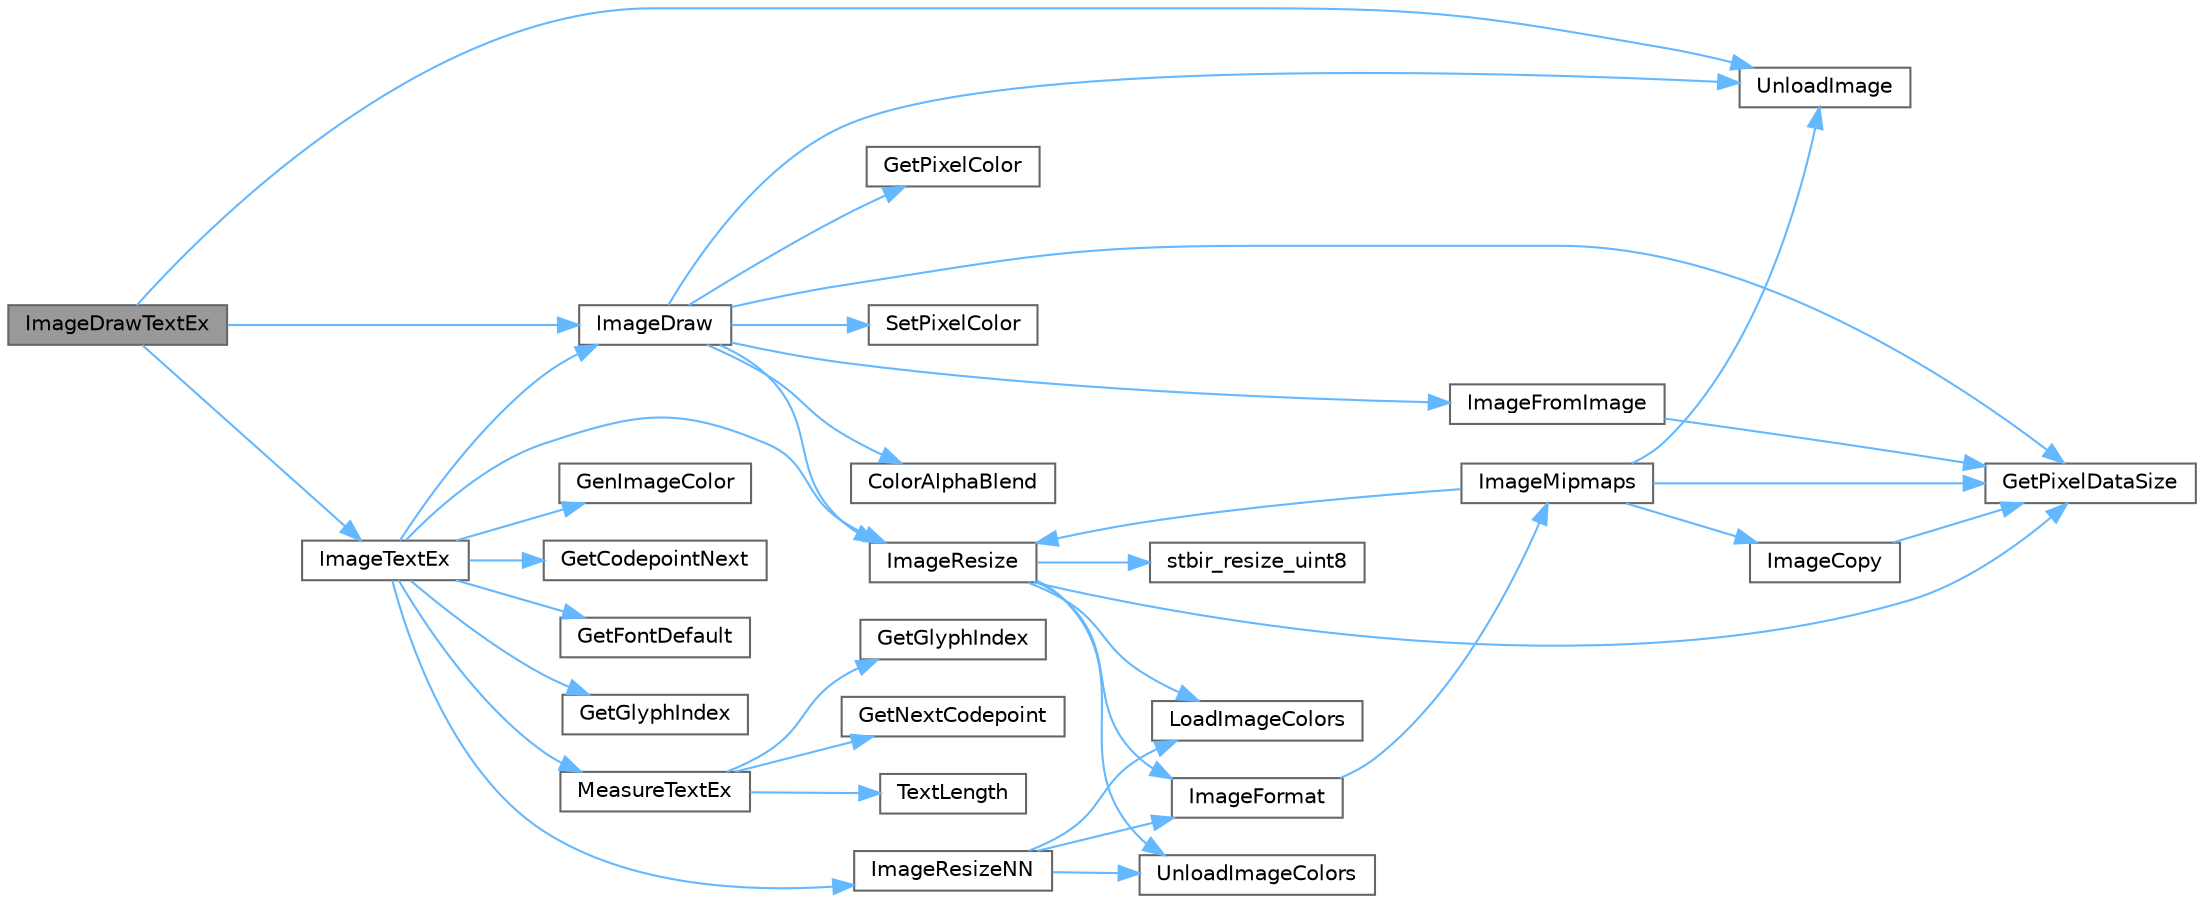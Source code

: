 digraph "ImageDrawTextEx"
{
 // LATEX_PDF_SIZE
  bgcolor="transparent";
  edge [fontname=Helvetica,fontsize=10,labelfontname=Helvetica,labelfontsize=10];
  node [fontname=Helvetica,fontsize=10,shape=box,height=0.2,width=0.4];
  rankdir="LR";
  Node1 [id="Node000001",label="ImageDrawTextEx",height=0.2,width=0.4,color="gray40", fillcolor="grey60", style="filled", fontcolor="black",tooltip=" "];
  Node1 -> Node2 [id="edge1_Node000001_Node000002",color="steelblue1",style="solid",tooltip=" "];
  Node2 [id="Node000002",label="ImageDraw",height=0.2,width=0.4,color="grey40", fillcolor="white", style="filled",URL="$_classes_2lib_2rtextures_8c.html#ac0388542cc773b0a71b222dca80b09e5",tooltip=" "];
  Node2 -> Node3 [id="edge2_Node000002_Node000003",color="steelblue1",style="solid",tooltip=" "];
  Node3 [id="Node000003",label="ColorAlphaBlend",height=0.2,width=0.4,color="grey40", fillcolor="white", style="filled",URL="$_classes_2lib_2rtextures_8c.html#a43058aa0fb50f9062e72f7130fb22a9b",tooltip=" "];
  Node2 -> Node4 [id="edge3_Node000002_Node000004",color="steelblue1",style="solid",tooltip=" "];
  Node4 [id="Node000004",label="GetPixelColor",height=0.2,width=0.4,color="grey40", fillcolor="white", style="filled",URL="$_classes_2lib_2rtextures_8c.html#a2ab3d05079a4f4bf62127cac780f4d8e",tooltip=" "];
  Node2 -> Node5 [id="edge4_Node000002_Node000005",color="steelblue1",style="solid",tooltip=" "];
  Node5 [id="Node000005",label="GetPixelDataSize",height=0.2,width=0.4,color="grey40", fillcolor="white", style="filled",URL="$_classes_2lib_2rtextures_8c.html#a15e73d306b425330ecdd9a338d609b17",tooltip=" "];
  Node2 -> Node6 [id="edge5_Node000002_Node000006",color="steelblue1",style="solid",tooltip=" "];
  Node6 [id="Node000006",label="ImageFromImage",height=0.2,width=0.4,color="grey40", fillcolor="white", style="filled",URL="$_classes_2lib_2rtextures_8c.html#ae623f21e0ce4a95b7684555a7b064895",tooltip=" "];
  Node6 -> Node5 [id="edge6_Node000006_Node000005",color="steelblue1",style="solid",tooltip=" "];
  Node2 -> Node7 [id="edge7_Node000002_Node000007",color="steelblue1",style="solid",tooltip=" "];
  Node7 [id="Node000007",label="ImageResize",height=0.2,width=0.4,color="grey40", fillcolor="white", style="filled",URL="$_classes_2lib_2rtextures_8c.html#a8c3562e70fc7a85b202f19ff241d15b5",tooltip=" "];
  Node7 -> Node5 [id="edge8_Node000007_Node000005",color="steelblue1",style="solid",tooltip=" "];
  Node7 -> Node8 [id="edge9_Node000007_Node000008",color="steelblue1",style="solid",tooltip=" "];
  Node8 [id="Node000008",label="ImageFormat",height=0.2,width=0.4,color="grey40", fillcolor="white", style="filled",URL="$_classes_2lib_2rtextures_8c.html#af1fcaa94648d56c197d773b140c3235f",tooltip=" "];
  Node8 -> Node9 [id="edge10_Node000008_Node000009",color="steelblue1",style="solid",tooltip=" "];
  Node9 [id="Node000009",label="ImageMipmaps",height=0.2,width=0.4,color="grey40", fillcolor="white", style="filled",URL="$_classes_2lib_2rtextures_8c.html#a87978fcbd01a52de116c546a857c3c80",tooltip=" "];
  Node9 -> Node5 [id="edge11_Node000009_Node000005",color="steelblue1",style="solid",tooltip=" "];
  Node9 -> Node10 [id="edge12_Node000009_Node000010",color="steelblue1",style="solid",tooltip=" "];
  Node10 [id="Node000010",label="ImageCopy",height=0.2,width=0.4,color="grey40", fillcolor="white", style="filled",URL="$_classes_2lib_2rtextures_8c.html#a5c63f11b6a2844767c0a65d86dd37d41",tooltip=" "];
  Node10 -> Node5 [id="edge13_Node000010_Node000005",color="steelblue1",style="solid",tooltip=" "];
  Node9 -> Node7 [id="edge14_Node000009_Node000007",color="steelblue1",style="solid",tooltip=" "];
  Node9 -> Node11 [id="edge15_Node000009_Node000011",color="steelblue1",style="solid",tooltip=" "];
  Node11 [id="Node000011",label="UnloadImage",height=0.2,width=0.4,color="grey40", fillcolor="white", style="filled",URL="$_classes_2lib_2rtextures_8c.html#a5d8cbdba9e93010d7a4344482fd01d2a",tooltip=" "];
  Node7 -> Node12 [id="edge16_Node000007_Node000012",color="steelblue1",style="solid",tooltip=" "];
  Node12 [id="Node000012",label="LoadImageColors",height=0.2,width=0.4,color="grey40", fillcolor="white", style="filled",URL="$_classes_2lib_2rtextures_8c.html#ad3c51f30e3fee4e3af5a54bb64c28a43",tooltip=" "];
  Node7 -> Node13 [id="edge17_Node000007_Node000013",color="steelblue1",style="solid",tooltip=" "];
  Node13 [id="Node000013",label="stbir_resize_uint8",height=0.2,width=0.4,color="grey40", fillcolor="white", style="filled",URL="$_classes_2lib_2external_2stb__image__resize_8h.html#a1e182bf89efd8b1cc116ee371f08f2f2",tooltip=" "];
  Node7 -> Node14 [id="edge18_Node000007_Node000014",color="steelblue1",style="solid",tooltip=" "];
  Node14 [id="Node000014",label="UnloadImageColors",height=0.2,width=0.4,color="grey40", fillcolor="white", style="filled",URL="$_classes_2lib_2rtextures_8c.html#ab2903ea0415c2927f201bef5496d3aab",tooltip=" "];
  Node2 -> Node15 [id="edge19_Node000002_Node000015",color="steelblue1",style="solid",tooltip=" "];
  Node15 [id="Node000015",label="SetPixelColor",height=0.2,width=0.4,color="grey40", fillcolor="white", style="filled",URL="$_classes_2lib_2rtextures_8c.html#aee01a1307efe17e34a91e2f6902cfc96",tooltip=" "];
  Node2 -> Node11 [id="edge20_Node000002_Node000011",color="steelblue1",style="solid",tooltip=" "];
  Node1 -> Node16 [id="edge21_Node000001_Node000016",color="steelblue1",style="solid",tooltip=" "];
  Node16 [id="Node000016",label="ImageTextEx",height=0.2,width=0.4,color="grey40", fillcolor="white", style="filled",URL="$_classes_2lib_2rtextures_8c.html#aaa472c3a8288b6056e1b01a1f49a921d",tooltip=" "];
  Node16 -> Node17 [id="edge22_Node000016_Node000017",color="steelblue1",style="solid",tooltip=" "];
  Node17 [id="Node000017",label="GenImageColor",height=0.2,width=0.4,color="grey40", fillcolor="white", style="filled",URL="$_classes_2lib_2rtextures_8c.html#aa0b6c28cc82d00249c9b394a23e48199",tooltip=" "];
  Node16 -> Node18 [id="edge23_Node000016_Node000018",color="steelblue1",style="solid",tooltip=" "];
  Node18 [id="Node000018",label="GetCodepointNext",height=0.2,width=0.4,color="grey40", fillcolor="white", style="filled",URL="$_old_2_classes_2lib_2rtext_8c.html#a502188494be285261d46b843b122c97a",tooltip=" "];
  Node16 -> Node19 [id="edge24_Node000016_Node000019",color="steelblue1",style="solid",tooltip=" "];
  Node19 [id="Node000019",label="GetFontDefault",height=0.2,width=0.4,color="grey40", fillcolor="white", style="filled",URL="$_old_2_classes_2lib_2rtext_8c.html#ab0c27a81dd37c596295654a82e201137",tooltip=" "];
  Node16 -> Node20 [id="edge25_Node000016_Node000020",color="steelblue1",style="solid",tooltip=" "];
  Node20 [id="Node000020",label="GetGlyphIndex",height=0.2,width=0.4,color="grey40", fillcolor="white", style="filled",URL="$_old_2_classes_2lib_2rtext_8c.html#a37c1bca5f2d858bf4f0a75788cf537e0",tooltip=" "];
  Node16 -> Node2 [id="edge26_Node000016_Node000002",color="steelblue1",style="solid",tooltip=" "];
  Node16 -> Node7 [id="edge27_Node000016_Node000007",color="steelblue1",style="solid",tooltip=" "];
  Node16 -> Node21 [id="edge28_Node000016_Node000021",color="steelblue1",style="solid",tooltip=" "];
  Node21 [id="Node000021",label="ImageResizeNN",height=0.2,width=0.4,color="grey40", fillcolor="white", style="filled",URL="$_classes_2lib_2rtextures_8c.html#ab47ece09cc35f84e1c714894144b7915",tooltip=" "];
  Node21 -> Node8 [id="edge29_Node000021_Node000008",color="steelblue1",style="solid",tooltip=" "];
  Node21 -> Node12 [id="edge30_Node000021_Node000012",color="steelblue1",style="solid",tooltip=" "];
  Node21 -> Node14 [id="edge31_Node000021_Node000014",color="steelblue1",style="solid",tooltip=" "];
  Node16 -> Node22 [id="edge32_Node000016_Node000022",color="steelblue1",style="solid",tooltip=" "];
  Node22 [id="Node000022",label="MeasureTextEx",height=0.2,width=0.4,color="grey40", fillcolor="white", style="filled",URL="$_old_2_classes_2lib_2rtext_8c.html#a4ea62af28450b68a1c99c00a1fc562ca",tooltip=" "];
  Node22 -> Node23 [id="edge33_Node000022_Node000023",color="steelblue1",style="solid",tooltip=" "];
  Node23 [id="Node000023",label="GetGlyphIndex",height=0.2,width=0.4,color="grey40", fillcolor="white", style="filled",URL="$_classes_2lib_2raylib_2src_2text_8c.html#a37c1bca5f2d858bf4f0a75788cf537e0",tooltip=" "];
  Node22 -> Node24 [id="edge34_Node000022_Node000024",color="steelblue1",style="solid",tooltip=" "];
  Node24 [id="Node000024",label="GetNextCodepoint",height=0.2,width=0.4,color="grey40", fillcolor="white", style="filled",URL="$_classes_2lib_2raylib_2src_2text_8c.html#ab46ca91757f17dfaf87858d1bdaadb35",tooltip=" "];
  Node22 -> Node25 [id="edge35_Node000022_Node000025",color="steelblue1",style="solid",tooltip=" "];
  Node25 [id="Node000025",label="TextLength",height=0.2,width=0.4,color="grey40", fillcolor="white", style="filled",URL="$_classes_2lib_2raylib_2src_2text_8c.html#a5ac8f1891934193dc88fd85f493c3a41",tooltip=" "];
  Node1 -> Node11 [id="edge36_Node000001_Node000011",color="steelblue1",style="solid",tooltip=" "];
}
